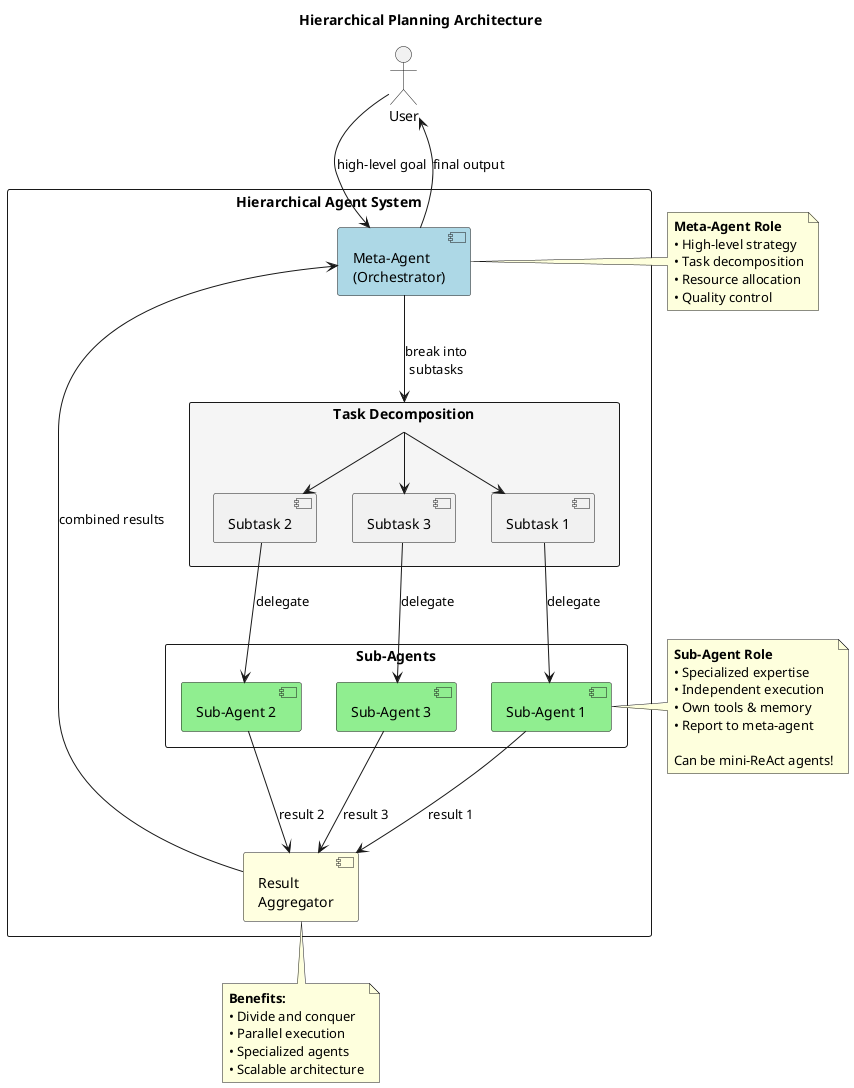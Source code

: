 @startuml
!define META #LightBlue
!define SUB #LightGreen
!define AGG #LightYellow

title Hierarchical Planning Architecture

actor User

rectangle "Hierarchical Agent System" {
    
    component "Meta-Agent\n(Orchestrator)" as meta META
    
    rectangle "Task Decomposition" as decomp #WhiteSmoke {
        component "Subtask 1" as st1
        component "Subtask 2" as st2
        component "Subtask 3" as st3
    }
    
    rectangle "Sub-Agents" {
        component "Sub-Agent 1" as agent1 SUB
        component "Sub-Agent 2" as agent2 SUB
        component "Sub-Agent 3" as agent3 SUB
    }
    
    component "Result\nAggregator" as aggregator AGG
}

User -down-> meta : high-level goal
meta -down-> decomp : break into\nsubtasks
decomp -down-> st1
decomp -down-> st2
decomp -down-> st3

st1 -down-> agent1 : delegate
st2 -down-> agent2 : delegate
st3 -down-> agent3 : delegate

agent1 -down-> aggregator : result 1
agent2 -down-> aggregator : result 2
agent3 -down-> aggregator : result 3

aggregator -up-> meta : combined results
meta -up-> User : final output

note right of meta
  **Meta-Agent Role**
  • High-level strategy
  • Task decomposition
  • Resource allocation
  • Quality control
end note

note right of agent1
  **Sub-Agent Role**
  • Specialized expertise
  • Independent execution
  • Own tools & memory
  • Report to meta-agent
  
  Can be mini-ReAct agents!
end note

note bottom of aggregator
  **Benefits:**
  • Divide and conquer
  • Parallel execution
  • Specialized agents
  • Scalable architecture
end note

@enduml
